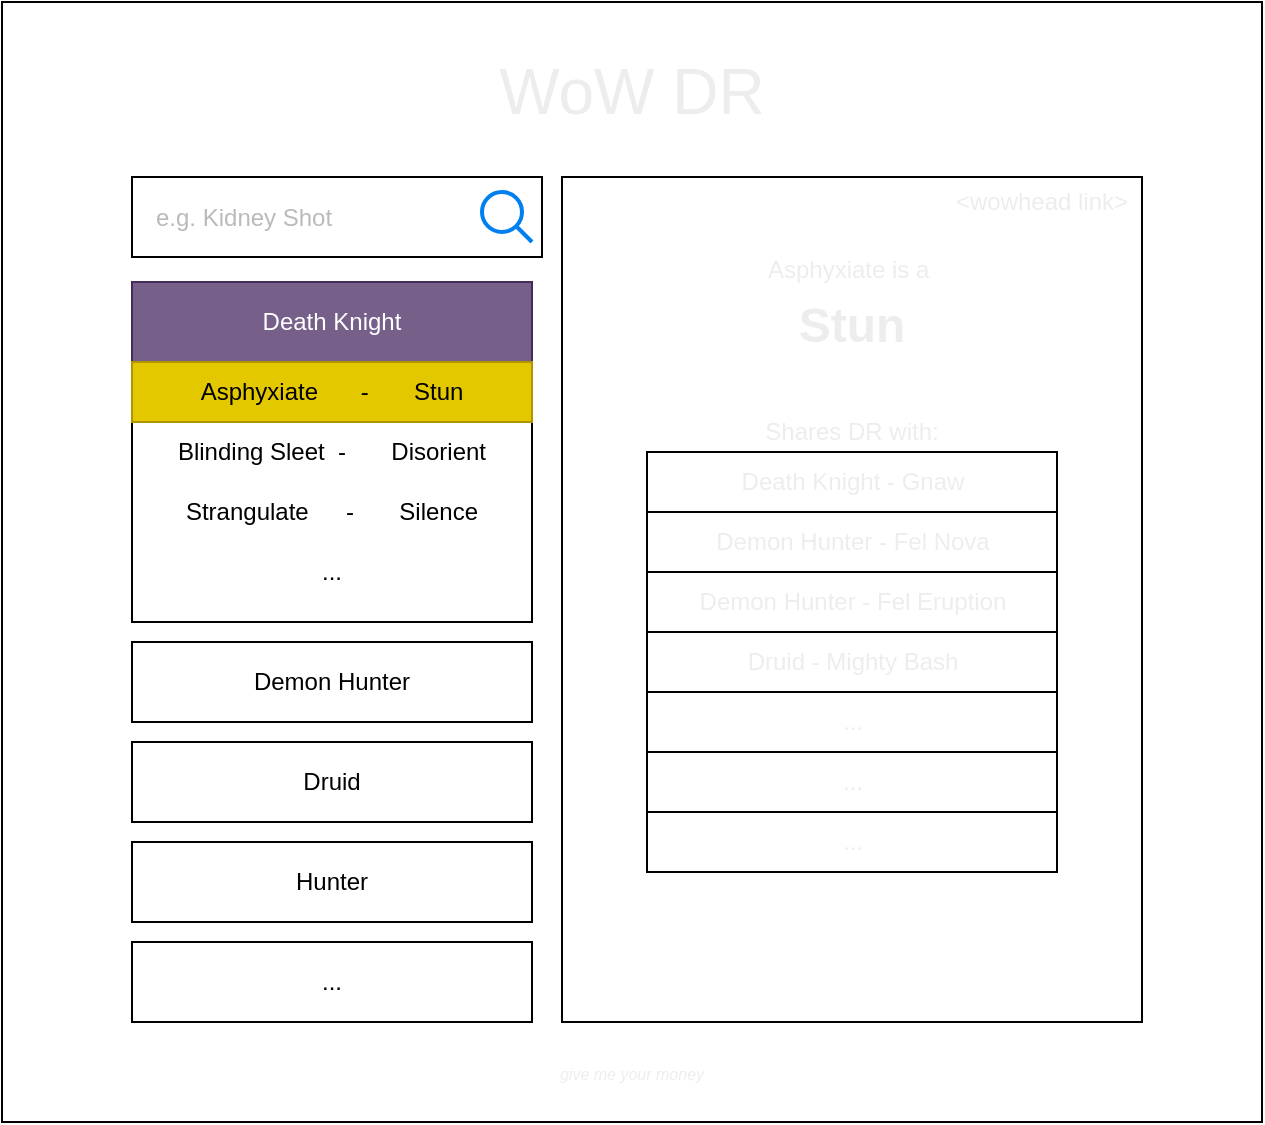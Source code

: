 <mxfile version="20.2.3" type="device" pages="2"><diagram id="y0A0tRG89TDqnDi7q03S" name="Main UI Mock"><mxGraphModel dx="1178" dy="706" grid="1" gridSize="10" guides="1" tooltips="1" connect="1" arrows="1" fold="1" page="1" pageScale="1" pageWidth="850" pageHeight="1100" math="0" shadow="0"><root><mxCell id="0"/><mxCell id="1" parent="0"/><mxCell id="GgNp23c6QyC_GT_TQ5J8-3" value="" style="rounded=0;whiteSpace=wrap;html=1;" parent="1" vertex="1"><mxGeometry x="60" y="190" width="630" height="560" as="geometry"/></mxCell><mxCell id="GgNp23c6QyC_GT_TQ5J8-1" value="&lt;font color=&quot;#bababa&quot;&gt;&amp;nbsp; &amp;nbsp;e.g. Kidney Shot&lt;/font&gt;" style="rounded=0;whiteSpace=wrap;html=1;align=left;" parent="1" vertex="1"><mxGeometry x="125" y="277.5" width="205" height="40" as="geometry"/></mxCell><mxCell id="GgNp23c6QyC_GT_TQ5J8-2" value="" style="html=1;verticalLabelPosition=bottom;align=center;labelBackgroundColor=#ffffff;verticalAlign=top;strokeWidth=2;strokeColor=#0080F0;shadow=0;dashed=0;shape=mxgraph.ios7.icons.looking_glass;" parent="1" vertex="1"><mxGeometry x="300" y="285" width="25" height="25" as="geometry"/></mxCell><mxCell id="RC-mu_hb4SxBHeQuuAAt-8" value="" style="group;fillColor=#60a917;fontColor=#ffffff;strokeColor=#2D7600;container=0;" vertex="1" connectable="0" parent="1"><mxGeometry x="125" y="330" width="200" height="170" as="geometry"/></mxCell><mxCell id="RC-mu_hb4SxBHeQuuAAt-11" value="Demon Hunter" style="rounded=0;whiteSpace=wrap;html=1;" vertex="1" parent="1"><mxGeometry x="125" y="510" width="200" height="40" as="geometry"/></mxCell><mxCell id="RC-mu_hb4SxBHeQuuAAt-1" value="" style="rounded=0;whiteSpace=wrap;html=1;" vertex="1" parent="1"><mxGeometry x="125" y="330" width="200" height="170" as="geometry"/></mxCell><mxCell id="RC-mu_hb4SxBHeQuuAAt-2" value="Death Knight" style="rounded=0;whiteSpace=wrap;html=1;fillColor=#76608a;fontColor=#ffffff;strokeColor=#432D57;" vertex="1" parent="1"><mxGeometry x="125" y="330" width="200" height="40" as="geometry"/></mxCell><mxCell id="RC-mu_hb4SxBHeQuuAAt-3" value="Asphyxiate&amp;nbsp;&lt;span style=&quot;white-space: pre;&quot;&gt;&#9;&lt;/span&gt;-&lt;span style=&quot;white-space: pre;&quot;&gt;&#9;&lt;/span&gt;Stun" style="text;html=1;fillColor=#e3c800;align=center;verticalAlign=middle;whiteSpace=wrap;rounded=0;strokeColor=#B09500;fontColor=#000000;" vertex="1" parent="1"><mxGeometry x="125" y="370" width="200" height="30" as="geometry"/></mxCell><mxCell id="RC-mu_hb4SxBHeQuuAAt-5" value="Blinding Sleet&lt;span style=&quot;white-space: pre;&quot;&gt;&#9;&lt;/span&gt;-&lt;span style=&quot;white-space: pre;&quot;&gt;&#9;&lt;/span&gt;Disorient" style="text;html=1;strokeColor=none;fillColor=none;align=center;verticalAlign=middle;whiteSpace=wrap;rounded=0;" vertex="1" parent="1"><mxGeometry x="125" y="400" width="200" height="30" as="geometry"/></mxCell><mxCell id="RC-mu_hb4SxBHeQuuAAt-6" value="Strangulate&lt;span style=&quot;white-space: pre;&quot;&gt;&#9;&lt;/span&gt;-&lt;span style=&quot;white-space: pre;&quot;&gt;&#9;&lt;/span&gt;Silence" style="text;html=1;strokeColor=none;fillColor=none;align=center;verticalAlign=middle;whiteSpace=wrap;rounded=0;" vertex="1" parent="1"><mxGeometry x="125" y="430" width="200" height="30" as="geometry"/></mxCell><mxCell id="RC-mu_hb4SxBHeQuuAAt-7" value="..." style="text;html=1;strokeColor=none;fillColor=none;align=center;verticalAlign=middle;whiteSpace=wrap;rounded=0;" vertex="1" parent="1"><mxGeometry x="125" y="460" width="200" height="30" as="geometry"/></mxCell><mxCell id="RC-mu_hb4SxBHeQuuAAt-23" value="Druid" style="rounded=0;whiteSpace=wrap;html=1;" vertex="1" parent="1"><mxGeometry x="125" y="560" width="200" height="40" as="geometry"/></mxCell><mxCell id="RC-mu_hb4SxBHeQuuAAt-24" value="Hunter" style="rounded=0;whiteSpace=wrap;html=1;" vertex="1" parent="1"><mxGeometry x="125" y="610" width="200" height="40" as="geometry"/></mxCell><mxCell id="RC-mu_hb4SxBHeQuuAAt-25" value="..." style="rounded=0;whiteSpace=wrap;html=1;" vertex="1" parent="1"><mxGeometry x="125" y="660" width="200" height="40" as="geometry"/></mxCell><mxCell id="RC-mu_hb4SxBHeQuuAAt-26" value="" style="rounded=0;whiteSpace=wrap;html=1;fontColor=#BABABA;" vertex="1" parent="1"><mxGeometry x="340" y="277.5" width="290" height="422.5" as="geometry"/></mxCell><mxCell id="RC-mu_hb4SxBHeQuuAAt-27" value="Shares DR with:" style="text;html=1;strokeColor=none;fillColor=none;align=center;verticalAlign=middle;whiteSpace=wrap;rounded=0;fontColor=#EDEDED;" vertex="1" parent="1"><mxGeometry x="400" y="390" width="170" height="30" as="geometry"/></mxCell><mxCell id="RC-mu_hb4SxBHeQuuAAt-28" value="Death Knight - Gnaw" style="rounded=0;whiteSpace=wrap;html=1;fontColor=#EDEDED;strokeColor=default;" vertex="1" parent="1"><mxGeometry x="382.5" y="415" width="205" height="30" as="geometry"/></mxCell><mxCell id="RC-mu_hb4SxBHeQuuAAt-29" value="Demon Hunter - Fel Nova" style="rounded=0;whiteSpace=wrap;html=1;fontColor=#EDEDED;strokeColor=default;" vertex="1" parent="1"><mxGeometry x="382.5" y="445" width="205" height="30" as="geometry"/></mxCell><mxCell id="RC-mu_hb4SxBHeQuuAAt-30" value="Demon Hunter - Fel Eruption" style="rounded=0;whiteSpace=wrap;html=1;fontColor=#EDEDED;strokeColor=default;" vertex="1" parent="1"><mxGeometry x="382.5" y="475" width="205" height="30" as="geometry"/></mxCell><mxCell id="RC-mu_hb4SxBHeQuuAAt-31" value="Druid - Mighty Bash" style="rounded=0;whiteSpace=wrap;html=1;fontColor=#EDEDED;strokeColor=default;" vertex="1" parent="1"><mxGeometry x="382.5" y="505" width="205" height="30" as="geometry"/></mxCell><mxCell id="RC-mu_hb4SxBHeQuuAAt-32" value="Stun" style="text;html=1;strokeColor=none;fillColor=none;align=center;verticalAlign=middle;whiteSpace=wrap;rounded=0;fontColor=#EDEDED;fontSize=24;fontStyle=1" vertex="1" parent="1"><mxGeometry x="340" y="338" width="290" height="28" as="geometry"/></mxCell><mxCell id="RC-mu_hb4SxBHeQuuAAt-33" value="Asphyxiate is a&amp;nbsp;" style="text;html=1;strokeColor=none;fillColor=none;align=center;verticalAlign=middle;whiteSpace=wrap;rounded=0;fontColor=#EDEDED;" vertex="1" parent="1"><mxGeometry x="340" y="310" width="290" height="28" as="geometry"/></mxCell><mxCell id="RC-mu_hb4SxBHeQuuAAt-34" value="..." style="rounded=0;whiteSpace=wrap;html=1;fontColor=#EDEDED;strokeColor=default;" vertex="1" parent="1"><mxGeometry x="382.5" y="535" width="205" height="30" as="geometry"/></mxCell><mxCell id="RC-mu_hb4SxBHeQuuAAt-35" value="..." style="rounded=0;whiteSpace=wrap;html=1;fontColor=#EDEDED;strokeColor=default;" vertex="1" parent="1"><mxGeometry x="382.5" y="565" width="205" height="30" as="geometry"/></mxCell><mxCell id="RC-mu_hb4SxBHeQuuAAt-36" value="..." style="rounded=0;whiteSpace=wrap;html=1;fontColor=#EDEDED;strokeColor=default;" vertex="1" parent="1"><mxGeometry x="382.5" y="595" width="205" height="30" as="geometry"/></mxCell><mxCell id="RC-mu_hb4SxBHeQuuAAt-37" value="WoW DR" style="text;html=1;strokeColor=none;fillColor=none;align=center;verticalAlign=middle;whiteSpace=wrap;rounded=0;fontSize=32;fontColor=#EDEDED;" vertex="1" parent="1"><mxGeometry x="250" y="220" width="250" height="30" as="geometry"/></mxCell><mxCell id="RC-mu_hb4SxBHeQuuAAt-38" value="&lt;font style=&quot;font-size: 12px;&quot;&gt;&amp;lt;wowhead link&amp;gt;&lt;/font&gt;" style="text;html=1;strokeColor=none;fillColor=none;align=center;verticalAlign=middle;whiteSpace=wrap;rounded=0;fontSize=14;fontColor=#EDEDED;" vertex="1" parent="1"><mxGeometry x="530" y="277.5" width="100" height="22.5" as="geometry"/></mxCell><mxCell id="RqBUrRDdKRou6MABdPkz-1" value="&lt;i&gt;&lt;font style=&quot;font-size: 8px;&quot;&gt;give me your money&lt;/font&gt;&lt;/i&gt;" style="text;html=1;strokeColor=none;fillColor=none;align=center;verticalAlign=middle;whiteSpace=wrap;rounded=0;fontSize=12;fontColor=#EDEDED;" vertex="1" parent="1"><mxGeometry x="60" y="700" width="630" height="50" as="geometry"/></mxCell></root></mxGraphModel></diagram><diagram id="OzVoy2b9MrCbEYLn-w4i" name="data relation"><mxGraphModel dx="2062" dy="1235" grid="1" gridSize="10" guides="1" tooltips="1" connect="1" arrows="1" fold="1" page="1" pageScale="1" pageWidth="850" pageHeight="1100" math="0" shadow="0"><root><mxCell id="0"/><mxCell id="1" parent="0"/><mxCell id="uafj2oiXPU9PuBCsvNQy-12" style="edgeStyle=orthogonalEdgeStyle;rounded=0;orthogonalLoop=1;jettySize=auto;html=1;" parent="1" source="uafj2oiXPU9PuBCsvNQy-1" target="uafj2oiXPU9PuBCsvNQy-3" edge="1"><mxGeometry relative="1" as="geometry"/></mxCell><mxCell id="uafj2oiXPU9PuBCsvNQy-14" style="edgeStyle=orthogonalEdgeStyle;rounded=0;orthogonalLoop=1;jettySize=auto;html=1;entryX=1;entryY=0.5;entryDx=0;entryDy=0;startArrow=classic;startFill=1;" parent="1" source="uafj2oiXPU9PuBCsvNQy-1" target="uafj2oiXPU9PuBCsvNQy-4" edge="1"><mxGeometry relative="1" as="geometry"><Array as="points"><mxPoint x="360" y="360"/><mxPoint x="360" y="600"/></Array></mxGeometry></mxCell><mxCell id="uafj2oiXPU9PuBCsvNQy-1" value="WowClass" style="rounded=0;whiteSpace=wrap;html=1;" parent="1" vertex="1"><mxGeometry x="200" y="320" width="120" height="80" as="geometry"/></mxCell><mxCell id="uafj2oiXPU9PuBCsvNQy-3" value="Spell" style="rounded=0;whiteSpace=wrap;html=1;" parent="1" vertex="1"><mxGeometry x="200" y="440" width="120" height="80" as="geometry"/></mxCell><mxCell id="uafj2oiXPU9PuBCsvNQy-13" style="edgeStyle=orthogonalEdgeStyle;rounded=0;orthogonalLoop=1;jettySize=auto;html=1;" parent="1" source="uafj2oiXPU9PuBCsvNQy-4" target="uafj2oiXPU9PuBCsvNQy-3" edge="1"><mxGeometry relative="1" as="geometry"/></mxCell><mxCell id="uafj2oiXPU9PuBCsvNQy-4" value="DrSchool" style="rounded=0;whiteSpace=wrap;html=1;" parent="1" vertex="1"><mxGeometry x="200" y="560" width="120" height="80" as="geometry"/></mxCell><mxCell id="uafj2oiXPU9PuBCsvNQy-6" value="Root, Stun, Incap, etc." style="text;html=1;strokeColor=none;fillColor=none;align=center;verticalAlign=middle;whiteSpace=wrap;rounded=0;fontStyle=2" parent="1" vertex="1"><mxGeometry x="80" y="550" width="120" height="90" as="geometry"/></mxCell><mxCell id="uafj2oiXPU9PuBCsvNQy-7" value="Earthgrab Totem, Kidney Shot, Polymorph, etc." style="text;html=1;strokeColor=none;fillColor=none;align=center;verticalAlign=middle;whiteSpace=wrap;rounded=0;fontStyle=2" parent="1" vertex="1"><mxGeometry x="80" y="440" width="120" height="80" as="geometry"/></mxCell><mxCell id="uafj2oiXPU9PuBCsvNQy-11" value="Shaman, Rogue, Mage, etc." style="text;html=1;strokeColor=none;fillColor=none;align=center;verticalAlign=middle;whiteSpace=wrap;rounded=0;fontStyle=2" parent="1" vertex="1"><mxGeometry x="80" y="320" width="120" height="80" as="geometry"/></mxCell></root></mxGraphModel></diagram></mxfile>